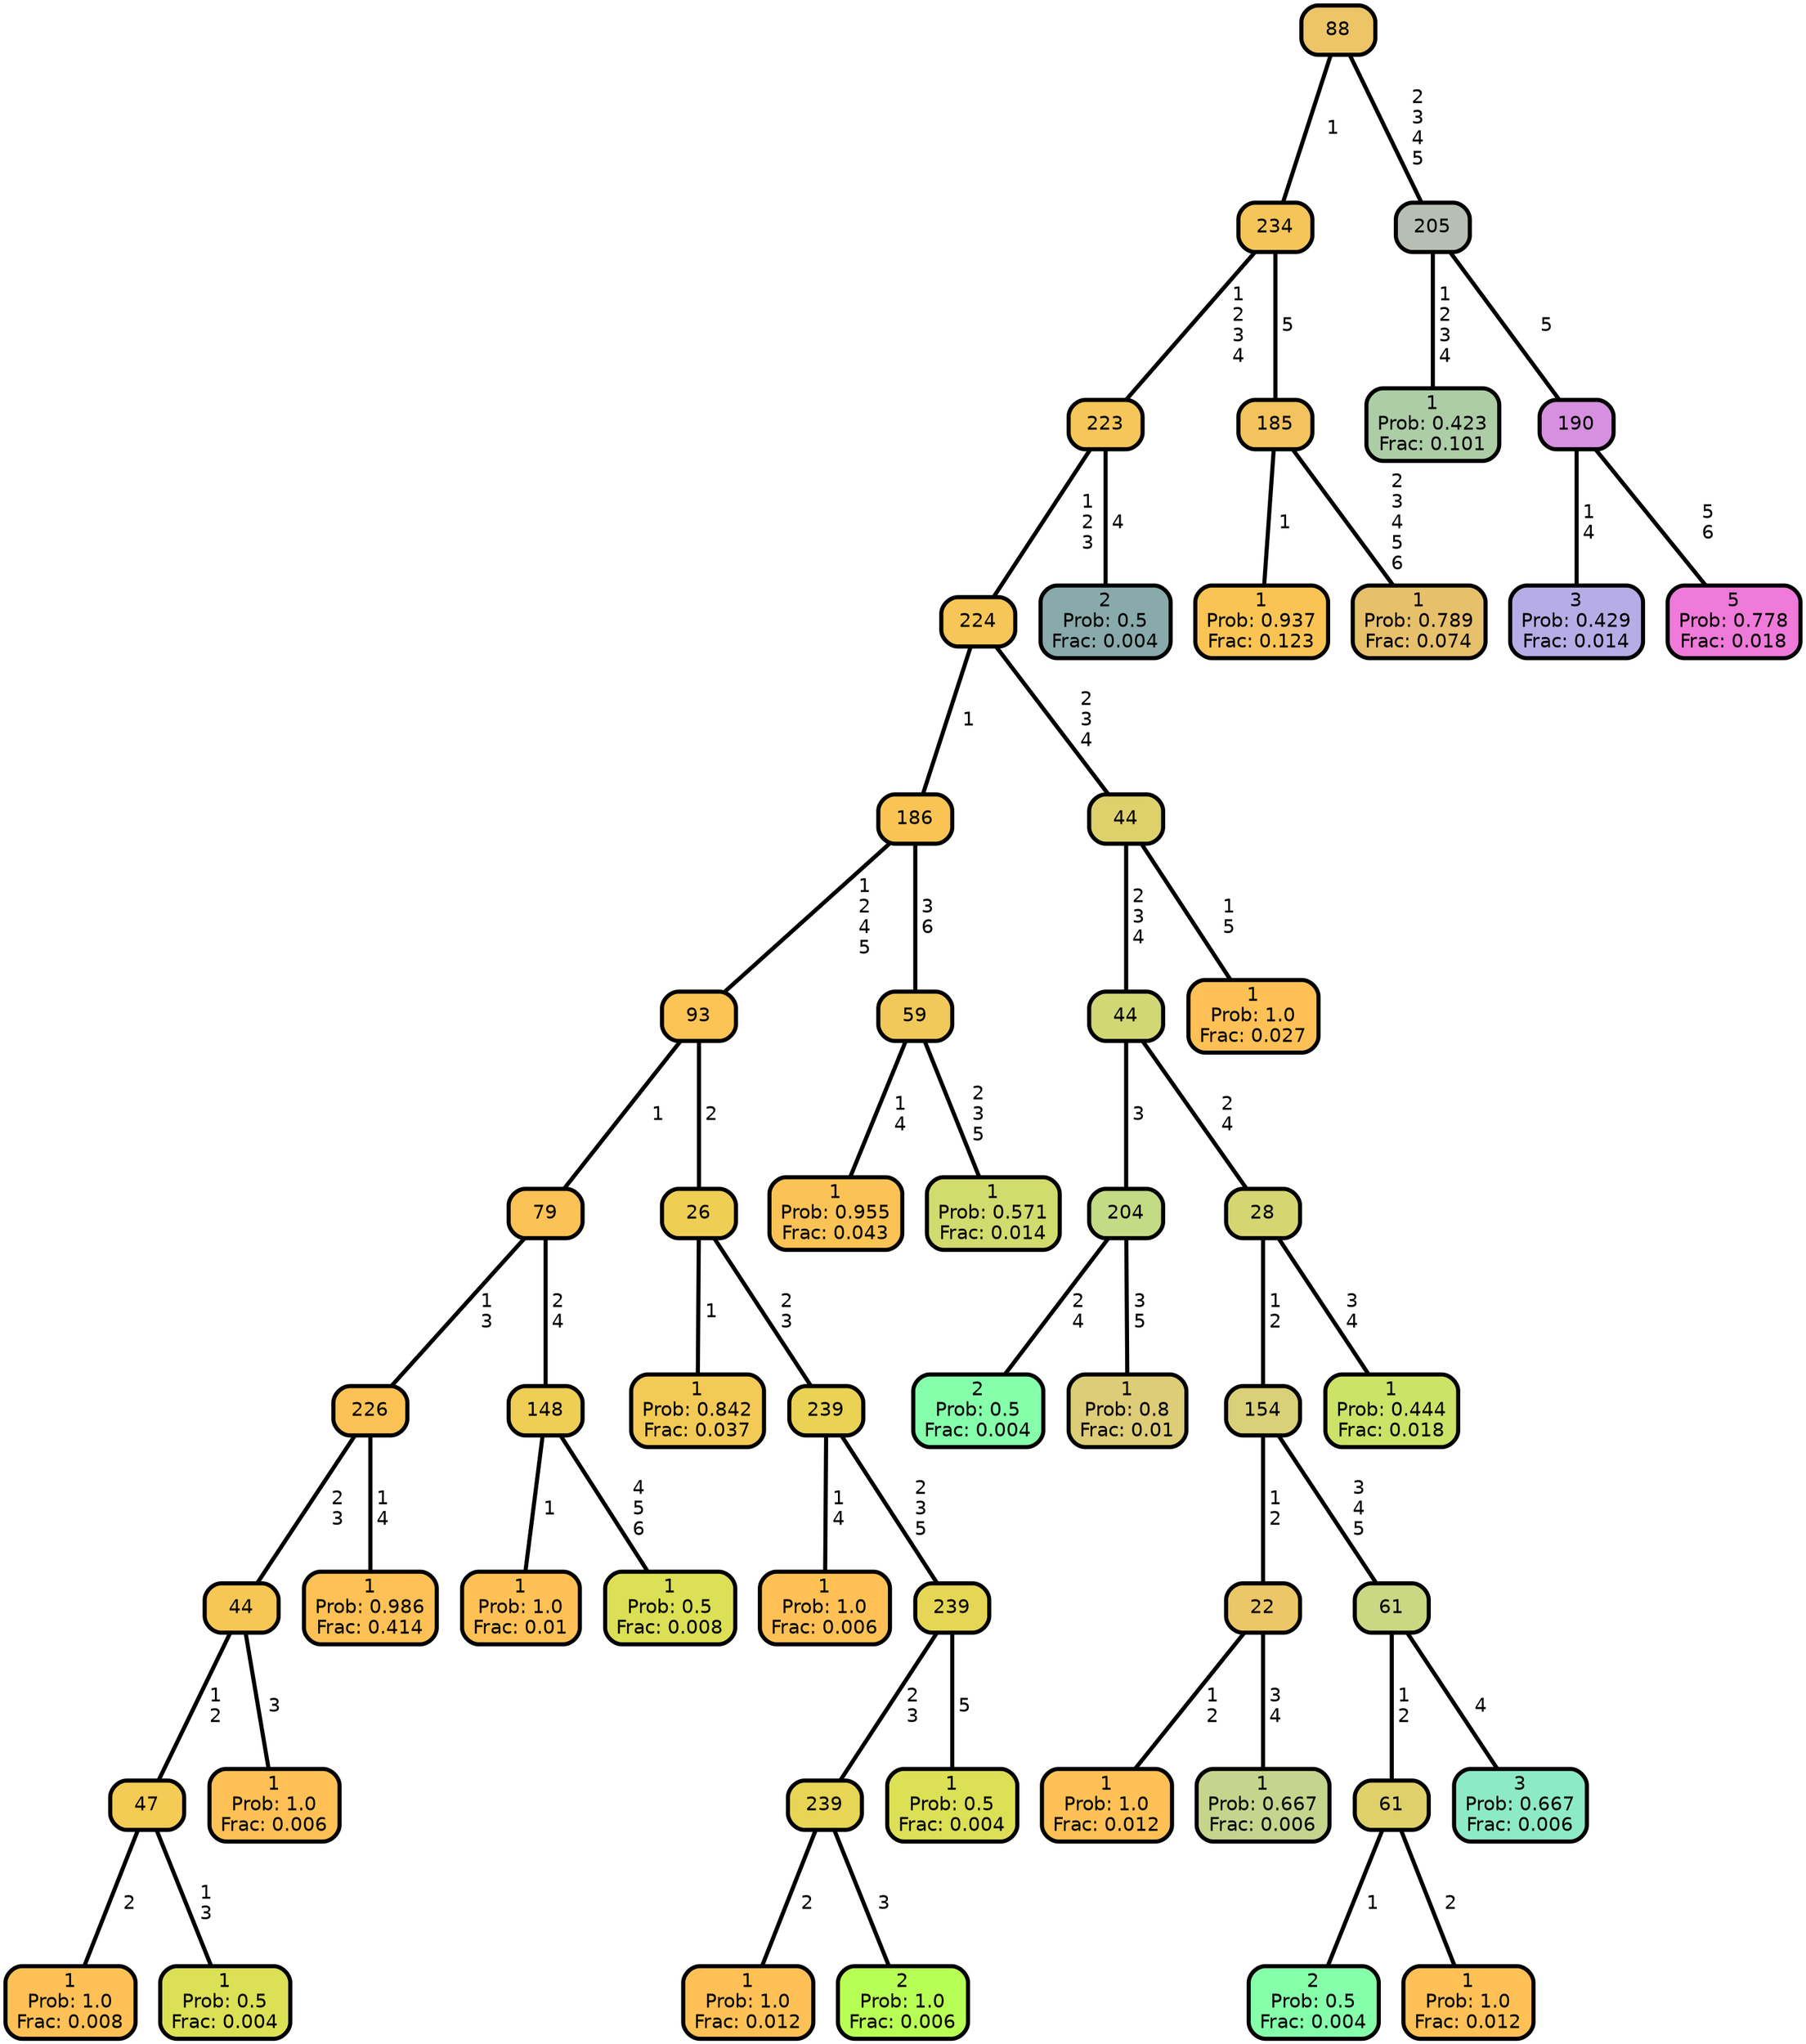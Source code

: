graph Tree {
node [shape=box, style="filled, rounded",color="black",penwidth="3",fontcolor="black",                 fontname=helvetica] ;
graph [ranksep="0 equally", splines=straight,                 bgcolor=transparent, dpi=200] ;
edge [fontname=helvetica, color=black] ;
0 [label="1
Prob: 1.0
Frac: 0.008", fillcolor="#ffc155"] ;
1 [label="47", fillcolor="#f3cb55"] ;
2 [label="1
Prob: 0.5
Frac: 0.004", fillcolor="#dbe055"] ;
3 [label="44", fillcolor="#f7c755"] ;
4 [label="1
Prob: 1.0
Frac: 0.006", fillcolor="#ffc155"] ;
5 [label="226", fillcolor="#fdc255"] ;
6 [label="1
Prob: 0.986
Frac: 0.414", fillcolor="#fec155"] ;
7 [label="79", fillcolor="#fdc255"] ;
8 [label="1
Prob: 1.0
Frac: 0.01", fillcolor="#ffc155"] ;
9 [label="148", fillcolor="#efce55"] ;
10 [label="1
Prob: 0.5
Frac: 0.008", fillcolor="#dbe055"] ;
11 [label="93", fillcolor="#fbc455"] ;
12 [label="1
Prob: 0.842
Frac: 0.037", fillcolor="#f3ca55"] ;
13 [label="26", fillcolor="#efce55"] ;
14 [label="1
Prob: 1.0
Frac: 0.006", fillcolor="#ffc155"] ;
15 [label="239", fillcolor="#ead255"] ;
16 [label="1
Prob: 1.0
Frac: 0.012", fillcolor="#ffc155"] ;
17 [label="239", fillcolor="#e7d555"] ;
18 [label="2
Prob: 1.0
Frac: 0.006", fillcolor="#b8ff55"] ;
19 [label="239", fillcolor="#e5d755"] ;
20 [label="1
Prob: 0.5
Frac: 0.004", fillcolor="#dbe055"] ;
21 [label="186", fillcolor="#fac455"] ;
22 [label="1
Prob: 0.955
Frac: 0.043", fillcolor="#fbc355"] ;
23 [label="59", fillcolor="#f1c95a"] ;
24 [label="1
Prob: 0.571
Frac: 0.014", fillcolor="#d2db6d"] ;
25 [label="224", fillcolor="#f6c658"] ;
26 [label="2
Prob: 0.5
Frac: 0.004", fillcolor="#86ffaa"] ;
27 [label="204", fillcolor="#c4db85"] ;
28 [label="1
Prob: 0.8
Frac: 0.01", fillcolor="#ddcd77"] ;
29 [label="44", fillcolor="#d2d776"] ;
30 [label="1
Prob: 1.0
Frac: 0.012", fillcolor="#ffc155"] ;
31 [label="22", fillcolor="#ecc767"] ;
32 [label="1
Prob: 0.667
Frac: 0.006", fillcolor="#c6d58d"] ;
33 [label="154", fillcolor="#d9d077"] ;
34 [label="2
Prob: 0.5
Frac: 0.004", fillcolor="#86ffaa"] ;
35 [label="61", fillcolor="#e0d06a"] ;
36 [label="1
Prob: 1.0
Frac: 0.012", fillcolor="#ffc155"] ;
37 [label="61", fillcolor="#cad783"] ;
38 [label="3
Prob: 0.667
Frac: 0.006", fillcolor="#8deac6"] ;
39 [label="28", fillcolor="#d5d672"] ;
40 [label="1
Prob: 0.444
Frac: 0.018", fillcolor="#cce367"] ;
41 [label="44", fillcolor="#ded16c"] ;
42 [label="1
Prob: 1.0
Frac: 0.027", fillcolor="#ffc155"] ;
43 [label="223", fillcolor="#f5c659"] ;
44 [label="2
Prob: 0.5
Frac: 0.004", fillcolor="#89aaaa"] ;
45 [label="234", fillcolor="#f5c55a"] ;
46 [label="1
Prob: 0.937
Frac: 0.123", fillcolor="#fac455"] ;
47 [label="185", fillcolor="#f3c35d"] ;
48 [label="1
Prob: 0.789
Frac: 0.074", fillcolor="#e7c06b"] ;
49 [label="88", fillcolor="#edc466"] ;
50 [label="1
Prob: 0.423
Frac: 0.101", fillcolor="#adcda6"] ;
51 [label="205", fillcolor="#b7bfb4"] ;
52 [label="3
Prob: 0.429
Frac: 0.014", fillcolor="#b6ade6"] ;
53 [label="190", fillcolor="#d690df"] ;
54 [label="5
Prob: 0.778
Frac: 0.018", fillcolor="#ef7ad9"] ;
1 -- 0 [label=" 2",penwidth=3] ;
1 -- 2 [label=" 1\n 3",penwidth=3] ;
3 -- 1 [label=" 1\n 2",penwidth=3] ;
3 -- 4 [label=" 3",penwidth=3] ;
5 -- 3 [label=" 2\n 3",penwidth=3] ;
5 -- 6 [label=" 1\n 4",penwidth=3] ;
7 -- 5 [label=" 1\n 3",penwidth=3] ;
7 -- 9 [label=" 2\n 4",penwidth=3] ;
9 -- 8 [label=" 1",penwidth=3] ;
9 -- 10 [label=" 4\n 5\n 6",penwidth=3] ;
11 -- 7 [label=" 1",penwidth=3] ;
11 -- 13 [label=" 2",penwidth=3] ;
13 -- 12 [label=" 1",penwidth=3] ;
13 -- 15 [label=" 2\n 3",penwidth=3] ;
15 -- 14 [label=" 1\n 4",penwidth=3] ;
15 -- 19 [label=" 2\n 3\n 5",penwidth=3] ;
17 -- 16 [label=" 2",penwidth=3] ;
17 -- 18 [label=" 3",penwidth=3] ;
19 -- 17 [label=" 2\n 3",penwidth=3] ;
19 -- 20 [label=" 5",penwidth=3] ;
21 -- 11 [label=" 1\n 2\n 4\n 5",penwidth=3] ;
21 -- 23 [label=" 3\n 6",penwidth=3] ;
23 -- 22 [label=" 1\n 4",penwidth=3] ;
23 -- 24 [label=" 2\n 3\n 5",penwidth=3] ;
25 -- 21 [label=" 1",penwidth=3] ;
25 -- 41 [label=" 2\n 3\n 4",penwidth=3] ;
27 -- 26 [label=" 2\n 4",penwidth=3] ;
27 -- 28 [label=" 3\n 5",penwidth=3] ;
29 -- 27 [label=" 3",penwidth=3] ;
29 -- 39 [label=" 2\n 4",penwidth=3] ;
31 -- 30 [label=" 1\n 2",penwidth=3] ;
31 -- 32 [label=" 3\n 4",penwidth=3] ;
33 -- 31 [label=" 1\n 2",penwidth=3] ;
33 -- 37 [label=" 3\n 4\n 5",penwidth=3] ;
35 -- 34 [label=" 1",penwidth=3] ;
35 -- 36 [label=" 2",penwidth=3] ;
37 -- 35 [label=" 1\n 2",penwidth=3] ;
37 -- 38 [label=" 4",penwidth=3] ;
39 -- 33 [label=" 1\n 2",penwidth=3] ;
39 -- 40 [label=" 3\n 4",penwidth=3] ;
41 -- 29 [label=" 2\n 3\n 4",penwidth=3] ;
41 -- 42 [label=" 1\n 5",penwidth=3] ;
43 -- 25 [label=" 1\n 2\n 3",penwidth=3] ;
43 -- 44 [label=" 4",penwidth=3] ;
45 -- 43 [label=" 1\n 2\n 3\n 4",penwidth=3] ;
45 -- 47 [label=" 5",penwidth=3] ;
47 -- 46 [label=" 1",penwidth=3] ;
47 -- 48 [label=" 2\n 3\n 4\n 5\n 6",penwidth=3] ;
49 -- 45 [label=" 1",penwidth=3] ;
49 -- 51 [label=" 2\n 3\n 4\n 5",penwidth=3] ;
51 -- 50 [label=" 1\n 2\n 3\n 4",penwidth=3] ;
51 -- 53 [label=" 5",penwidth=3] ;
53 -- 52 [label=" 1\n 4",penwidth=3] ;
53 -- 54 [label=" 5\n 6",penwidth=3] ;
{rank = same;}}